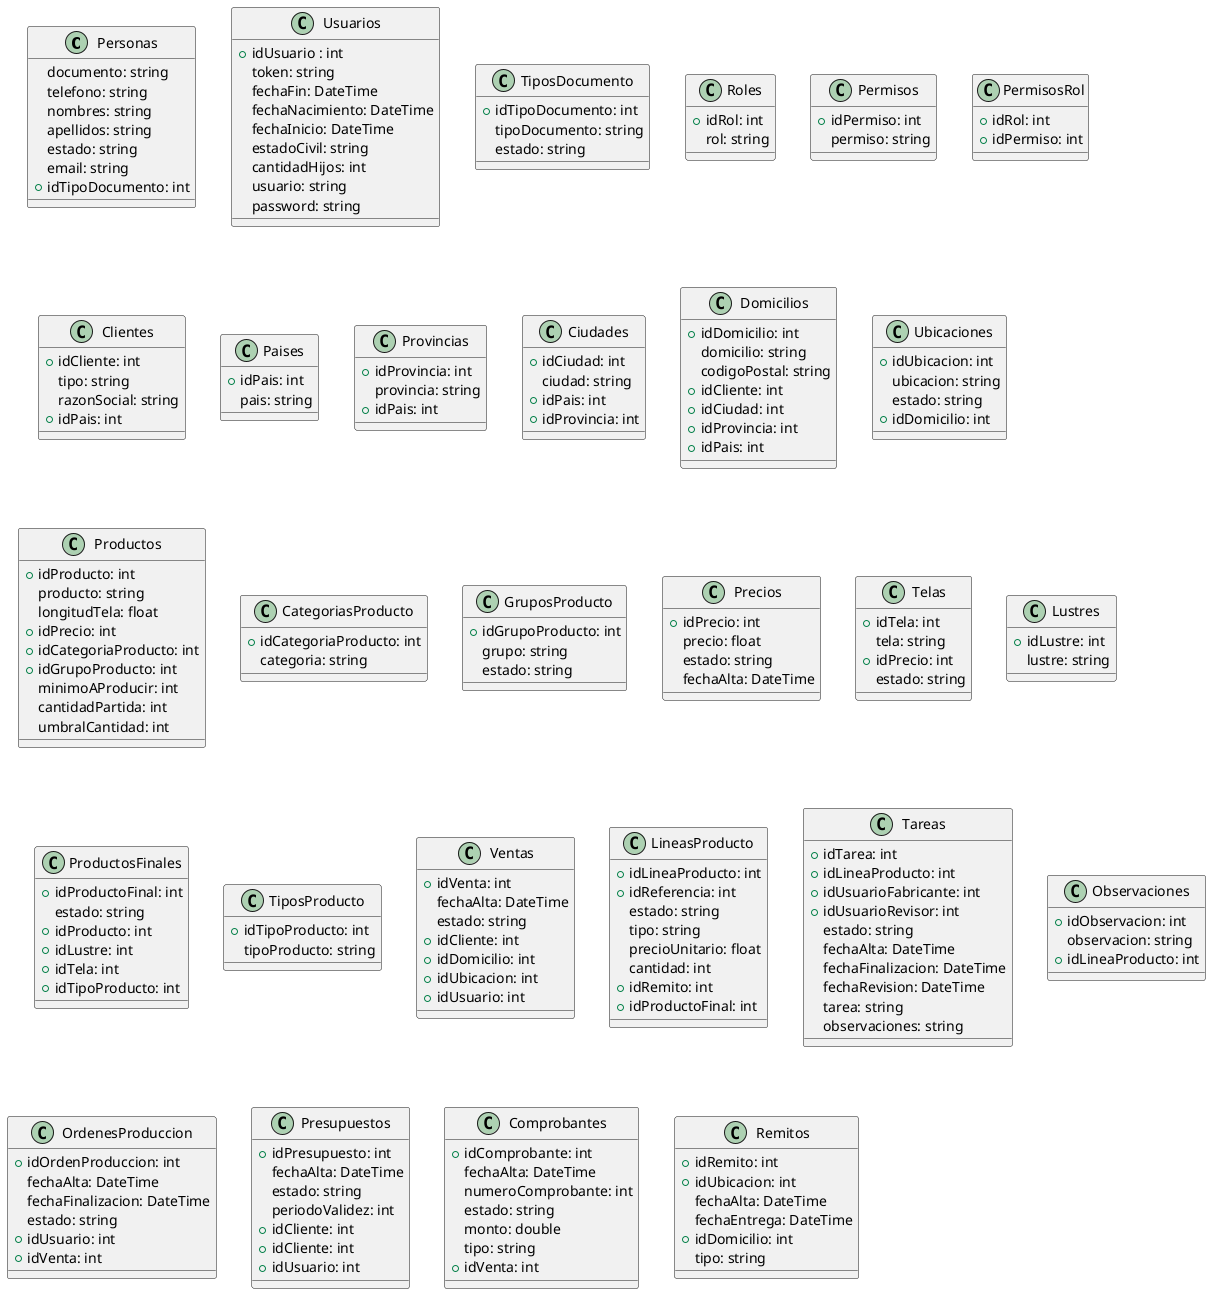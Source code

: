 @startuml Clases
class Personas{
   documento: string
   telefono: string
   nombres: string
   apellidos: string
   estado: string
   email: string
   +idTipoDocumento: int
}

class Usuarios {
   +idUsuario : int
   token: string
   fechaFin: DateTime
   fechaNacimiento: DateTime
   fechaInicio: DateTime
   estadoCivil: string
   cantidadHijos: int
   usuario: string
   password: string
}

class TiposDocumento{
   +idTipoDocumento: int
   tipoDocumento: string
   estado: string
}

class Roles{
    +idRol: int
    rol: string
}

class Permisos{
    +idPermiso: int
    permiso: string
}

class PermisosRol{
    +idRol: int
    +idPermiso: int
}

class Clientes{
    +idCliente: int
    tipo: string
    razonSocial: string 
    +idPais: int
}

class Paises{
    +idPais: int
    pais: string
}

class Provincias{
    +idProvincia: int
    provincia: string
    +idPais: int
}

class Ciudades{
    +idCiudad: int
    ciudad: string
    +idPais: int
    +idProvincia: int
}

class Domicilios{
    +idDomicilio: int
    domicilio: string
    codigoPostal: string
    +idCliente: int
    +idCiudad: int
    +idProvincia: int
    +idPais: int
}

class Ubicaciones{
    +idUbicacion: int
    ubicacion: string
    estado: string
    +idDomicilio: int
}

class Productos{
    +idProducto: int
    producto: string
    longitudTela: float
    +idPrecio: int
    +idCategoriaProducto: int
    +idGrupoProducto: int
    minimoAProducir: int
    cantidadPartida: int
    umbralCantidad: int
}

class CategoriasProducto{
    +idCategoriaProducto: int
    categoria: string
}

class GruposProducto{
    +idGrupoProducto: int
    grupo: string
    estado: string
}

class Precios{
    +idPrecio: int
    precio: float
    estado: string
    fechaAlta: DateTime
}

class Telas{
    +idTela: int
    tela: string
    +idPrecio: int
    estado: string
}

class Lustres{
    +idLustre: int
    lustre: string
}

class ProductosFinales{
    +idProductoFinal: int
    estado: string    
    +idProducto: int
    +idLustre: int
    +idTela: int
    +idTipoProducto: int
}

class TiposProducto{
    +idTipoProducto: int
    tipoProducto: string
}

class Ventas{
    +idVenta: int
    fechaAlta: DateTime
    estado: string
    +idCliente: int
    +idDomicilio: int
    +idUbicacion: int
    +idUsuario: int
}

class LineasProducto{
    +idLineaProducto: int
    +idReferencia: int
    estado: string
    tipo: string
    precioUnitario: float
    cantidad: int
    +idRemito: int
    +idProductoFinal: int
}

class Tareas{
    +idTarea: int
    +idLineaProducto: int
    +idUsuarioFabricante: int
    +idUsuarioRevisor: int
    estado: string
    fechaAlta: DateTime
    fechaFinalizacion: DateTime
    fechaRevision: DateTime
    tarea: string
    observaciones: string
}

class Observaciones{
    +idObservacion: int
    observacion: string
    +idLineaProducto: int
}

class OrdenesProduccion{
    +idOrdenProduccion: int
    fechaAlta: DateTime
    fechaFinalizacion: DateTime
    estado: string
    +idUsuario: int
    +idVenta: int
}

class Presupuestos{
    +idPresupuesto: int
    fechaAlta: DateTime
    estado: string
    periodoValidez: int
    +idCliente: int
    +idCliente: int
    +idUsuario: int
}

class Comprobantes{
    +idComprobante: int
    fechaAlta: DateTime
    numeroComprobante: int
    estado: string
    monto: double
    tipo: string
    +idVenta: int
}


class Remitos{
    +idRemito: int
    +idUbicacion: int
    fechaAlta: DateTime
    fechaEntrega: DateTime
    +idDomicilio: int
    tipo: string

}


@enduml